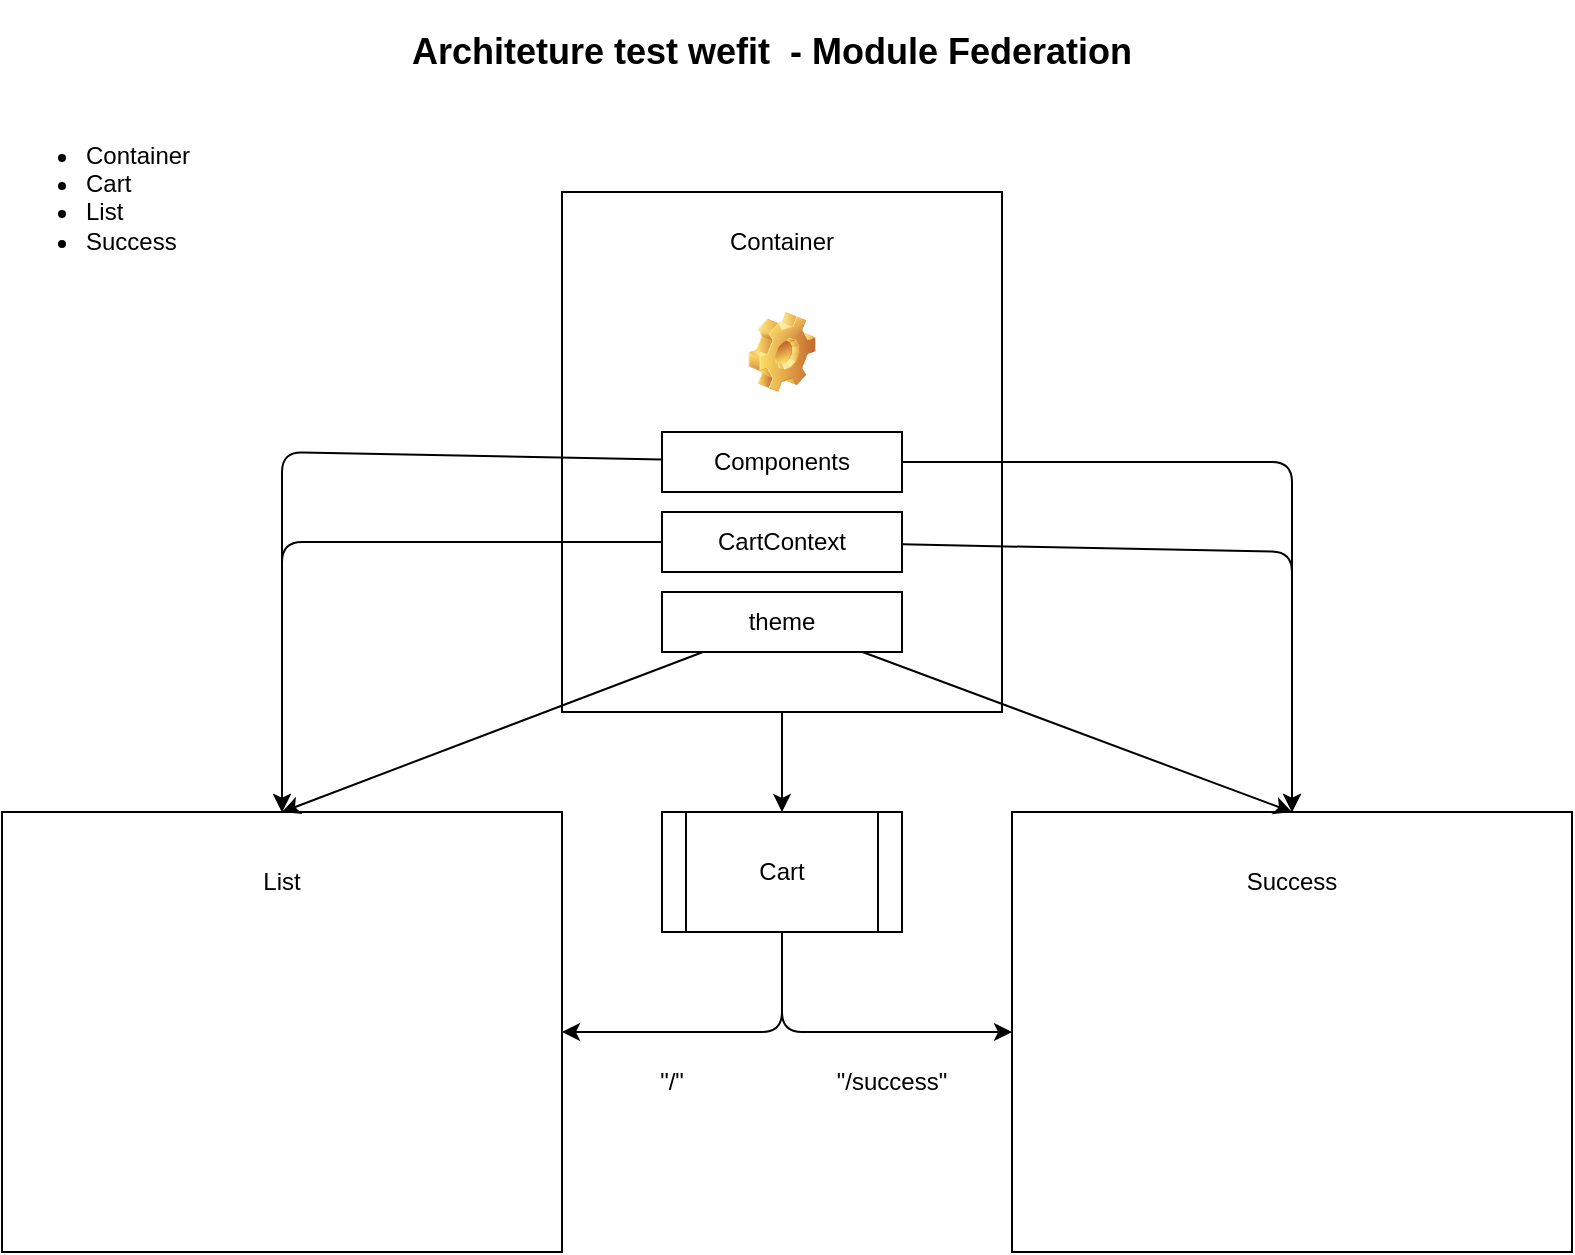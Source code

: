 <mxfile>
    <diagram id="0Y721iiJNNQOozGs2oDS" name="Page-1">
        <mxGraphModel dx="1040" dy="733" grid="1" gridSize="10" guides="1" tooltips="1" connect="1" arrows="1" fold="1" page="1" pageScale="1" pageWidth="850" pageHeight="1100" math="0" shadow="0">
            <root>
                <mxCell id="0"/>
                <mxCell id="1" parent="0"/>
                <mxCell id="9" value="" style="group;verticalAlign=bottom;align=center;horizontal=1;labelPosition=center;verticalLabelPosition=top;" parent="1" vertex="1" connectable="0">
                    <mxGeometry x="315" y="110" width="220" height="260" as="geometry"/>
                </mxCell>
                <mxCell id="2" value="&lt;h4&gt;&lt;br&gt;&lt;/h4&gt;" style="rounded=0;whiteSpace=wrap;html=1;align=center;" parent="9" vertex="1">
                    <mxGeometry width="220" height="260" as="geometry"/>
                </mxCell>
                <mxCell id="8" value="" style="group" parent="9" vertex="1" connectable="0">
                    <mxGeometry x="50" y="160" width="120" height="70" as="geometry"/>
                </mxCell>
                <mxCell id="4" value="CartContext" style="rounded=0;whiteSpace=wrap;html=1;" parent="8" vertex="1">
                    <mxGeometry width="120" height="30" as="geometry"/>
                </mxCell>
                <mxCell id="7" value="theme" style="rounded=0;whiteSpace=wrap;html=1;" parent="8" vertex="1">
                    <mxGeometry y="40" width="120" height="30" as="geometry"/>
                </mxCell>
                <mxCell id="10" value="Container" style="text;html=1;strokeColor=none;fillColor=none;align=center;verticalAlign=middle;whiteSpace=wrap;rounded=0;" parent="9" vertex="1">
                    <mxGeometry x="80" y="10" width="60" height="30" as="geometry"/>
                </mxCell>
                <mxCell id="20" value="Components" style="rounded=0;whiteSpace=wrap;html=1;" parent="9" vertex="1">
                    <mxGeometry x="50" y="120" width="120" height="30" as="geometry"/>
                </mxCell>
                <mxCell id="35" value="" style="shape=image;html=1;verticalLabelPosition=bottom;verticalAlign=top;imageAspect=0;image=img/clipart/Gear_128x128.png" parent="9" vertex="1">
                    <mxGeometry x="93.34" y="60" width="33.34" height="40" as="geometry"/>
                </mxCell>
                <mxCell id="12" value="" style="group" parent="1" vertex="1" connectable="0">
                    <mxGeometry x="35" y="420" width="280" height="220" as="geometry"/>
                </mxCell>
                <mxCell id="3" value="" style="rounded=0;whiteSpace=wrap;html=1;" parent="12" vertex="1">
                    <mxGeometry width="280" height="220" as="geometry"/>
                </mxCell>
                <mxCell id="11" value="List" style="text;html=1;strokeColor=none;fillColor=none;align=center;verticalAlign=middle;whiteSpace=wrap;rounded=0;" parent="12" vertex="1">
                    <mxGeometry x="110" y="20" width="60" height="30" as="geometry"/>
                </mxCell>
                <mxCell id="13" value="" style="group" parent="1" vertex="1" connectable="0">
                    <mxGeometry x="540" y="420" width="280" height="220" as="geometry"/>
                </mxCell>
                <mxCell id="14" value="" style="rounded=0;whiteSpace=wrap;html=1;" parent="13" vertex="1">
                    <mxGeometry width="280" height="220" as="geometry"/>
                </mxCell>
                <mxCell id="15" value="Success" style="text;html=1;strokeColor=none;fillColor=none;align=center;verticalAlign=middle;whiteSpace=wrap;rounded=0;" parent="13" vertex="1">
                    <mxGeometry x="110" y="20" width="60" height="30" as="geometry"/>
                </mxCell>
                <mxCell id="16" style="edgeStyle=none;html=1;entryX=0.5;entryY=0;entryDx=0;entryDy=0;" parent="1" source="4" target="3" edge="1">
                    <mxGeometry relative="1" as="geometry">
                        <Array as="points">
                            <mxPoint x="175" y="285"/>
                        </Array>
                    </mxGeometry>
                </mxCell>
                <mxCell id="17" style="edgeStyle=none;html=1;entryX=0.5;entryY=0;entryDx=0;entryDy=0;" parent="1" source="7" target="3" edge="1">
                    <mxGeometry relative="1" as="geometry"/>
                </mxCell>
                <mxCell id="18" style="edgeStyle=none;html=1;entryX=0.5;entryY=0;entryDx=0;entryDy=0;" parent="1" source="7" target="14" edge="1">
                    <mxGeometry relative="1" as="geometry"/>
                </mxCell>
                <mxCell id="19" style="edgeStyle=none;html=1;entryX=0.5;entryY=0;entryDx=0;entryDy=0;" parent="1" source="4" target="14" edge="1">
                    <mxGeometry relative="1" as="geometry">
                        <Array as="points">
                            <mxPoint x="680" y="290"/>
                        </Array>
                    </mxGeometry>
                </mxCell>
                <mxCell id="21" style="edgeStyle=none;html=1;entryX=0.5;entryY=0;entryDx=0;entryDy=0;" parent="1" source="20" target="3" edge="1">
                    <mxGeometry relative="1" as="geometry">
                        <Array as="points">
                            <mxPoint x="175" y="240"/>
                        </Array>
                    </mxGeometry>
                </mxCell>
                <mxCell id="22" style="edgeStyle=none;html=1;entryX=0.5;entryY=0;entryDx=0;entryDy=0;" parent="1" source="20" target="14" edge="1">
                    <mxGeometry relative="1" as="geometry">
                        <Array as="points">
                            <mxPoint x="680" y="245"/>
                        </Array>
                    </mxGeometry>
                </mxCell>
                <mxCell id="23" value="Cart" style="shape=process;whiteSpace=wrap;html=1;backgroundOutline=1;" parent="1" vertex="1">
                    <mxGeometry x="365" y="420" width="120" height="60" as="geometry"/>
                </mxCell>
                <mxCell id="24" style="edgeStyle=none;html=1;entryX=0.5;entryY=0;entryDx=0;entryDy=0;" parent="1" source="2" target="23" edge="1">
                    <mxGeometry relative="1" as="geometry"/>
                </mxCell>
                <mxCell id="31" value="" style="group" parent="1" vertex="1" connectable="0">
                    <mxGeometry x="425" y="530" width="85" height="40" as="geometry"/>
                </mxCell>
                <mxCell id="27" style="edgeStyle=none;html=1;entryX=0;entryY=0.5;entryDx=0;entryDy=0;" parent="31" source="23" target="14" edge="1">
                    <mxGeometry relative="1" as="geometry">
                        <Array as="points">
                            <mxPoint/>
                        </Array>
                    </mxGeometry>
                </mxCell>
                <mxCell id="30" value="&quot;/success&quot;" style="text;html=1;strokeColor=none;fillColor=none;align=center;verticalAlign=middle;whiteSpace=wrap;rounded=0;" parent="31" vertex="1">
                    <mxGeometry x="25" y="10" width="60" height="30" as="geometry"/>
                </mxCell>
                <mxCell id="32" value="" style="group" parent="1" vertex="1" connectable="0">
                    <mxGeometry x="340" y="530" width="85" height="40" as="geometry"/>
                </mxCell>
                <mxCell id="28" style="edgeStyle=none;html=1;entryX=1;entryY=0.5;entryDx=0;entryDy=0;" parent="32" source="23" target="3" edge="1">
                    <mxGeometry relative="1" as="geometry">
                        <Array as="points">
                            <mxPoint x="85"/>
                        </Array>
                    </mxGeometry>
                </mxCell>
                <mxCell id="29" value="&quot;/&quot;" style="text;html=1;strokeColor=none;fillColor=none;align=center;verticalAlign=middle;whiteSpace=wrap;rounded=0;" parent="32" vertex="1">
                    <mxGeometry y="10" width="60" height="30" as="geometry"/>
                </mxCell>
                <mxCell id="33" value="&lt;ul&gt;&lt;li&gt;Container&amp;nbsp;&lt;/li&gt;&lt;li&gt;Cart&lt;/li&gt;&lt;li&gt;List&lt;/li&gt;&lt;li&gt;Success&lt;/li&gt;&lt;/ul&gt;" style="text;strokeColor=none;fillColor=none;html=1;whiteSpace=wrap;verticalAlign=middle;overflow=hidden;" parent="1" vertex="1">
                    <mxGeometry x="35" y="70" width="100" height="80" as="geometry"/>
                </mxCell>
                <mxCell id="34" value="&lt;h2&gt;Architeture test wefit&amp;nbsp; - Module Federation&lt;/h2&gt;" style="text;html=1;strokeColor=none;fillColor=none;align=center;verticalAlign=middle;whiteSpace=wrap;rounded=0;" parent="1" vertex="1">
                    <mxGeometry x="160" y="20" width="520" height="40" as="geometry"/>
                </mxCell>
            </root>
        </mxGraphModel>
    </diagram>
</mxfile>